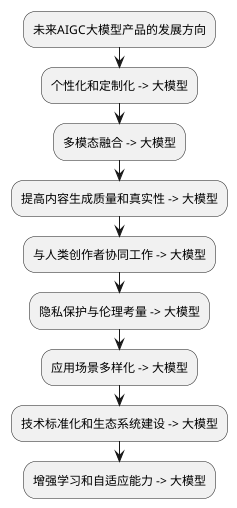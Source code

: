 @startuml
:未来AIGC大模型产品的发展方向;
:个性化和定制化 -> 大模型;
:多模态融合 -> 大模型;
:提高内容生成质量和真实性 -> 大模型;
:与人类创作者协同工作 -> 大模型;
:隐私保护与伦理考量 -> 大模型;
:应用场景多样化 -> 大模型;
:技术标准化和生态系统建设 -> 大模型;
:增强学习和自适应能力 -> 大模型;
@enduml
